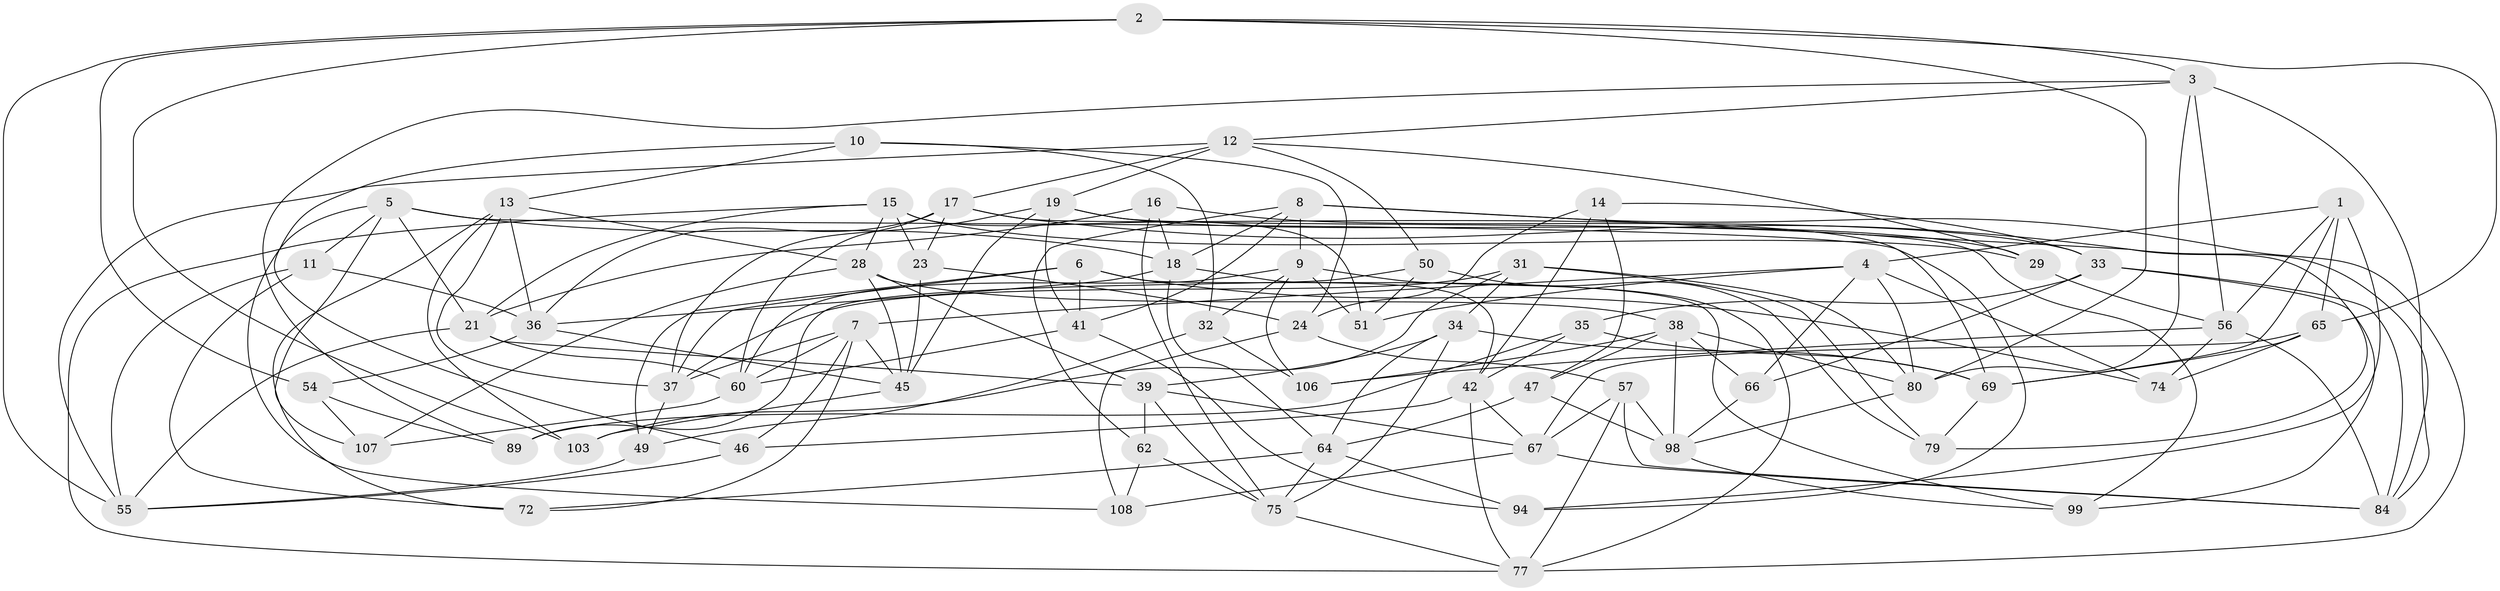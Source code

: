 // Generated by graph-tools (version 1.1) at 2025/52/02/27/25 19:52:35]
// undirected, 67 vertices, 171 edges
graph export_dot {
graph [start="1"]
  node [color=gray90,style=filled];
  1 [super="+27"];
  2 [super="+26"];
  3 [super="+44"];
  4 [super="+25"];
  5 [super="+22"];
  6 [super="+48"];
  7 [super="+68"];
  8 [super="+83"];
  9 [super="+30"];
  10;
  11;
  12 [super="+40"];
  13 [super="+20"];
  14;
  15 [super="+73"];
  16;
  17 [super="+43"];
  18 [super="+97"];
  19 [super="+88"];
  21 [super="+59"];
  23;
  24 [super="+100"];
  28 [super="+63"];
  29;
  31 [super="+101"];
  32;
  33 [super="+90"];
  34 [super="+82"];
  35;
  36 [super="+70"];
  37 [super="+95"];
  38 [super="+96"];
  39 [super="+58"];
  41 [super="+52"];
  42 [super="+53"];
  45 [super="+91"];
  46;
  47;
  49;
  50;
  51;
  54;
  55 [super="+76"];
  56 [super="+93"];
  57 [super="+81"];
  60 [super="+61"];
  62;
  64 [super="+102"];
  65 [super="+71"];
  66;
  67 [super="+78"];
  69 [super="+86"];
  72;
  74;
  75 [super="+105"];
  77 [super="+92"];
  79;
  80 [super="+85"];
  84 [super="+87"];
  89;
  94;
  98 [super="+104"];
  99;
  103;
  106;
  107;
  108;
  1 -- 94;
  1 -- 4;
  1 -- 65 [weight=2];
  1 -- 69;
  1 -- 56;
  2 -- 80;
  2 -- 103;
  2 -- 3;
  2 -- 54;
  2 -- 55;
  2 -- 65;
  3 -- 56;
  3 -- 84;
  3 -- 80;
  3 -- 89;
  3 -- 12;
  4 -- 66;
  4 -- 80;
  4 -- 74;
  4 -- 51;
  4 -- 7;
  5 -- 108;
  5 -- 11;
  5 -- 107;
  5 -- 21;
  5 -- 94;
  5 -- 18;
  6 -- 74;
  6 -- 41 [weight=2];
  6 -- 99;
  6 -- 49;
  6 -- 37;
  7 -- 72;
  7 -- 46;
  7 -- 45;
  7 -- 60;
  7 -- 37;
  8 -- 77;
  8 -- 62;
  8 -- 41;
  8 -- 9;
  8 -- 79;
  8 -- 18;
  9 -- 77;
  9 -- 32;
  9 -- 106;
  9 -- 51;
  9 -- 60;
  10 -- 13;
  10 -- 32;
  10 -- 24;
  10 -- 46;
  11 -- 72;
  11 -- 55;
  11 -- 36;
  12 -- 50;
  12 -- 29;
  12 -- 19;
  12 -- 55;
  12 -- 17;
  13 -- 72;
  13 -- 28;
  13 -- 103;
  13 -- 37;
  13 -- 36;
  14 -- 47;
  14 -- 33;
  14 -- 24;
  14 -- 42;
  15 -- 51;
  15 -- 23;
  15 -- 29;
  15 -- 77;
  15 -- 28;
  15 -- 21;
  16 -- 18;
  16 -- 33;
  16 -- 21;
  16 -- 75;
  17 -- 23;
  17 -- 36;
  17 -- 69;
  17 -- 60;
  17 -- 84;
  18 -- 64;
  18 -- 36;
  18 -- 42;
  19 -- 99;
  19 -- 29;
  19 -- 37;
  19 -- 45;
  19 -- 41;
  21 -- 60;
  21 -- 39;
  21 -- 55;
  23 -- 24;
  23 -- 45;
  24 -- 57 [weight=2];
  24 -- 108;
  28 -- 107;
  28 -- 39;
  28 -- 45;
  28 -- 38;
  29 -- 56;
  31 -- 37;
  31 -- 103;
  31 -- 80;
  31 -- 34 [weight=2];
  31 -- 79;
  32 -- 49;
  32 -- 106;
  33 -- 35;
  33 -- 66;
  33 -- 99;
  33 -- 84;
  34 -- 75;
  34 -- 64;
  34 -- 69;
  34 -- 39;
  35 -- 69;
  35 -- 42;
  35 -- 89;
  36 -- 45;
  36 -- 54;
  37 -- 49;
  38 -- 47;
  38 -- 66;
  38 -- 80;
  38 -- 98;
  38 -- 106;
  39 -- 75;
  39 -- 67;
  39 -- 62;
  41 -- 60;
  41 -- 94;
  42 -- 46;
  42 -- 77;
  42 -- 67;
  45 -- 103;
  46 -- 55;
  47 -- 98;
  47 -- 64;
  49 -- 55;
  50 -- 89;
  50 -- 79;
  50 -- 51;
  54 -- 107;
  54 -- 89;
  56 -- 106;
  56 -- 84;
  56 -- 74;
  57 -- 84;
  57 -- 77;
  57 -- 98;
  57 -- 67;
  60 -- 107;
  62 -- 108;
  62 -- 75;
  64 -- 94;
  64 -- 72;
  64 -- 75;
  65 -- 74;
  65 -- 67;
  65 -- 69;
  66 -- 98;
  67 -- 108;
  67 -- 84;
  69 -- 79;
  75 -- 77;
  80 -- 98;
  98 -- 99;
}
